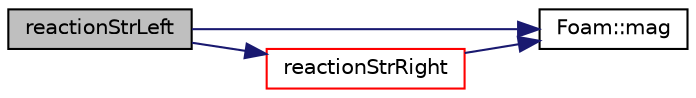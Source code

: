 digraph "reactionStrLeft"
{
  bgcolor="transparent";
  edge [fontname="Helvetica",fontsize="10",labelfontname="Helvetica",labelfontsize="10"];
  node [fontname="Helvetica",fontsize="10",shape=record];
  rankdir="LR";
  Node1 [label="reactionStrLeft",height=0.2,width=0.4,color="black", fillcolor="grey75", style="filled", fontcolor="black"];
  Node1 -> Node2 [color="midnightblue",fontsize="10",style="solid",fontname="Helvetica"];
  Node2 [label="Foam::mag",height=0.2,width=0.4,color="black",URL="$a10974.html#a929da2a3fdcf3dacbbe0487d3a330dae"];
  Node1 -> Node3 [color="midnightblue",fontsize="10",style="solid",fontname="Helvetica"];
  Node3 [label="reactionStrRight",height=0.2,width=0.4,color="red",URL="$a02141.html#acaf045a3f7e1ca348694dac6127eaf38",tooltip="Return string representation of the right of the reaction. "];
  Node3 -> Node2 [color="midnightblue",fontsize="10",style="solid",fontname="Helvetica"];
}
